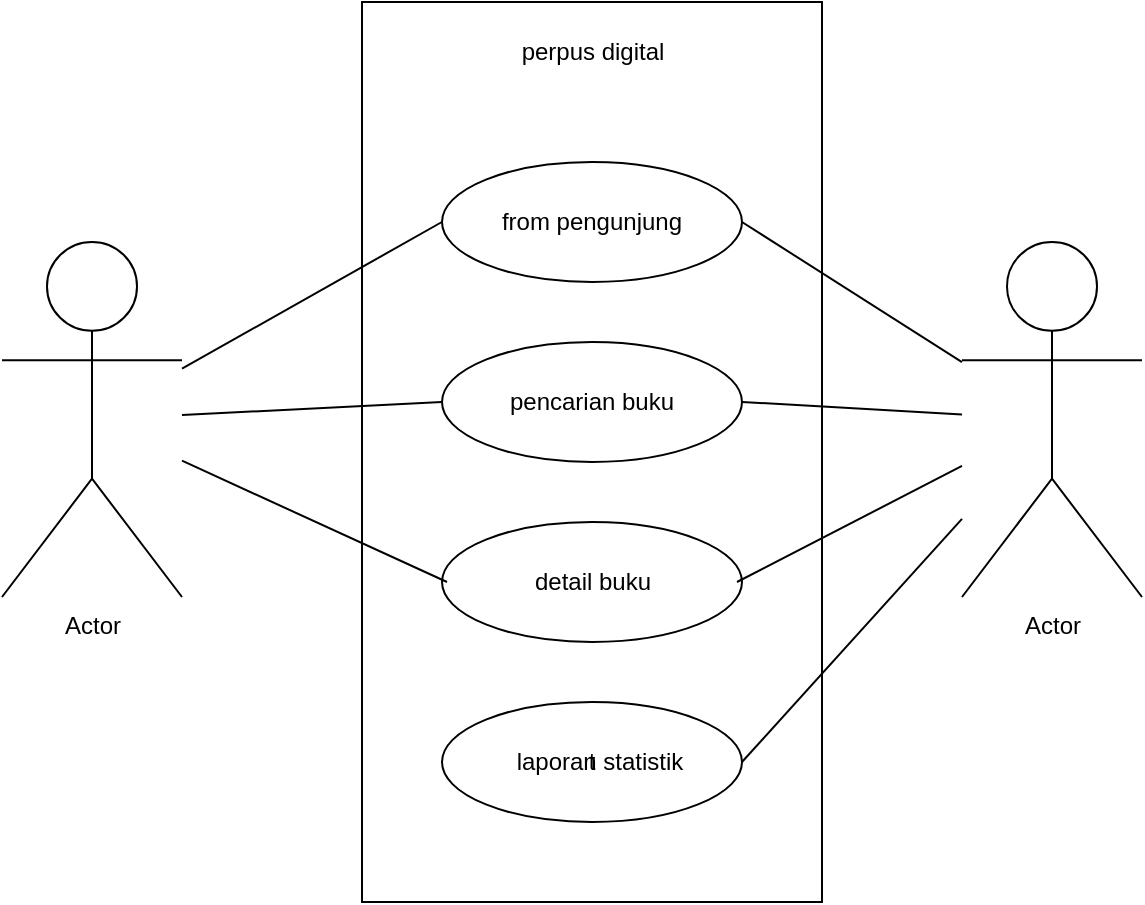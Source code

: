 <mxfile version="23.1.2" type="github">
  <diagram name="Page-1" id="ZL9gF1LtW_wuSEkkGfpw">
    <mxGraphModel dx="1035" dy="541" grid="1" gridSize="10" guides="1" tooltips="1" connect="1" arrows="1" fold="1" page="1" pageScale="1" pageWidth="827" pageHeight="1169" math="0" shadow="0">
      <root>
        <mxCell id="0" />
        <mxCell id="1" parent="0" />
        <mxCell id="eoWPMeCTKfTz9lbIL09j-1" value="" style="rounded=0;whiteSpace=wrap;html=1;" vertex="1" parent="1">
          <mxGeometry x="350" y="30" width="230" height="450" as="geometry" />
        </mxCell>
        <mxCell id="eoWPMeCTKfTz9lbIL09j-3" value="" style="ellipse;whiteSpace=wrap;html=1;" vertex="1" parent="1">
          <mxGeometry x="390" y="290" width="150" height="60" as="geometry" />
        </mxCell>
        <mxCell id="eoWPMeCTKfTz9lbIL09j-4" value="" style="ellipse;whiteSpace=wrap;html=1;" vertex="1" parent="1">
          <mxGeometry x="390" y="200" width="150" height="60" as="geometry" />
        </mxCell>
        <mxCell id="eoWPMeCTKfTz9lbIL09j-6" value="" style="ellipse;whiteSpace=wrap;html=1;" vertex="1" parent="1">
          <mxGeometry x="390" y="110" width="150" height="60" as="geometry" />
        </mxCell>
        <mxCell id="eoWPMeCTKfTz9lbIL09j-8" value="t" style="ellipse;whiteSpace=wrap;html=1;" vertex="1" parent="1">
          <mxGeometry x="390" y="380" width="150" height="60" as="geometry" />
        </mxCell>
        <mxCell id="eoWPMeCTKfTz9lbIL09j-10" value="perpus digital" style="text;html=1;align=center;verticalAlign=middle;resizable=0;points=[];autosize=1;strokeColor=none;fillColor=none;" vertex="1" parent="1">
          <mxGeometry x="415" y="40" width="100" height="30" as="geometry" />
        </mxCell>
        <mxCell id="eoWPMeCTKfTz9lbIL09j-11" value="from pengunjung" style="text;html=1;strokeColor=none;fillColor=none;align=center;verticalAlign=middle;whiteSpace=wrap;rounded=0;" vertex="1" parent="1">
          <mxGeometry x="375" y="100" width="180" height="80" as="geometry" />
        </mxCell>
        <mxCell id="eoWPMeCTKfTz9lbIL09j-12" value="pencarian buku" style="text;html=1;strokeColor=none;fillColor=none;align=center;verticalAlign=middle;whiteSpace=wrap;rounded=0;" vertex="1" parent="1">
          <mxGeometry x="375" y="182.5" width="180" height="95" as="geometry" />
        </mxCell>
        <mxCell id="eoWPMeCTKfTz9lbIL09j-13" value="detail buku" style="text;html=1;strokeColor=none;fillColor=none;align=center;verticalAlign=middle;whiteSpace=wrap;rounded=0;" vertex="1" parent="1">
          <mxGeometry x="392.5" y="280" width="145" height="80" as="geometry" />
        </mxCell>
        <mxCell id="eoWPMeCTKfTz9lbIL09j-14" value="laporan statistik" style="text;html=1;strokeColor=none;fillColor=none;align=center;verticalAlign=middle;whiteSpace=wrap;rounded=0;" vertex="1" parent="1">
          <mxGeometry x="414" y="395" width="110" height="30" as="geometry" />
        </mxCell>
        <mxCell id="eoWPMeCTKfTz9lbIL09j-29" value="Actor" style="shape=umlActor;verticalLabelPosition=bottom;verticalAlign=top;html=1;outlineConnect=0;" vertex="1" parent="1">
          <mxGeometry x="170" y="150" width="90" height="177.5" as="geometry" />
        </mxCell>
        <mxCell id="eoWPMeCTKfTz9lbIL09j-30" value="Actor" style="shape=umlActor;verticalLabelPosition=bottom;verticalAlign=top;html=1;outlineConnect=0;" vertex="1" parent="1">
          <mxGeometry x="650" y="150" width="90" height="177.5" as="geometry" />
        </mxCell>
        <mxCell id="eoWPMeCTKfTz9lbIL09j-36" value="" style="endArrow=none;html=1;rounded=0;entryX=0.083;entryY=0.5;entryDx=0;entryDy=0;entryPerimeter=0;" edge="1" parent="1" source="eoWPMeCTKfTz9lbIL09j-29" target="eoWPMeCTKfTz9lbIL09j-11">
          <mxGeometry width="50" height="50" relative="1" as="geometry">
            <mxPoint x="380" y="320" as="sourcePoint" />
            <mxPoint x="430" y="270" as="targetPoint" />
          </mxGeometry>
        </mxCell>
        <mxCell id="eoWPMeCTKfTz9lbIL09j-37" value="" style="endArrow=none;html=1;rounded=0;entryX=0.083;entryY=0.5;entryDx=0;entryDy=0;entryPerimeter=0;" edge="1" parent="1" source="eoWPMeCTKfTz9lbIL09j-29" target="eoWPMeCTKfTz9lbIL09j-12">
          <mxGeometry width="50" height="50" relative="1" as="geometry">
            <mxPoint x="380" y="320" as="sourcePoint" />
            <mxPoint x="430" y="270" as="targetPoint" />
          </mxGeometry>
        </mxCell>
        <mxCell id="eoWPMeCTKfTz9lbIL09j-38" value="" style="endArrow=none;html=1;rounded=0;" edge="1" parent="1" target="eoWPMeCTKfTz9lbIL09j-30">
          <mxGeometry width="50" height="50" relative="1" as="geometry">
            <mxPoint x="540" y="140" as="sourcePoint" />
            <mxPoint x="430" y="270" as="targetPoint" />
          </mxGeometry>
        </mxCell>
        <mxCell id="eoWPMeCTKfTz9lbIL09j-39" value="" style="endArrow=none;html=1;rounded=0;exitX=0.917;exitY=0.5;exitDx=0;exitDy=0;exitPerimeter=0;" edge="1" parent="1" source="eoWPMeCTKfTz9lbIL09j-12" target="eoWPMeCTKfTz9lbIL09j-30">
          <mxGeometry width="50" height="50" relative="1" as="geometry">
            <mxPoint x="380" y="320" as="sourcePoint" />
            <mxPoint x="430" y="270" as="targetPoint" />
          </mxGeometry>
        </mxCell>
        <mxCell id="eoWPMeCTKfTz9lbIL09j-40" value="" style="endArrow=none;html=1;rounded=0;entryX=0;entryY=0.5;entryDx=0;entryDy=0;" edge="1" parent="1" source="eoWPMeCTKfTz9lbIL09j-29" target="eoWPMeCTKfTz9lbIL09j-13">
          <mxGeometry width="50" height="50" relative="1" as="geometry">
            <mxPoint x="380" y="320" as="sourcePoint" />
            <mxPoint x="430" y="270" as="targetPoint" />
          </mxGeometry>
        </mxCell>
        <mxCell id="eoWPMeCTKfTz9lbIL09j-41" value="" style="endArrow=none;html=1;rounded=0;exitX=1;exitY=0.5;exitDx=0;exitDy=0;" edge="1" parent="1" source="eoWPMeCTKfTz9lbIL09j-13" target="eoWPMeCTKfTz9lbIL09j-30">
          <mxGeometry width="50" height="50" relative="1" as="geometry">
            <mxPoint x="380" y="320" as="sourcePoint" />
            <mxPoint x="430" y="270" as="targetPoint" />
          </mxGeometry>
        </mxCell>
        <mxCell id="eoWPMeCTKfTz9lbIL09j-47" value="" style="endArrow=none;html=1;rounded=0;exitX=1;exitY=0.5;exitDx=0;exitDy=0;" edge="1" parent="1" source="eoWPMeCTKfTz9lbIL09j-8" target="eoWPMeCTKfTz9lbIL09j-30">
          <mxGeometry width="50" height="50" relative="1" as="geometry">
            <mxPoint x="590" y="430" as="sourcePoint" />
            <mxPoint x="640" y="380" as="targetPoint" />
          </mxGeometry>
        </mxCell>
      </root>
    </mxGraphModel>
  </diagram>
</mxfile>
